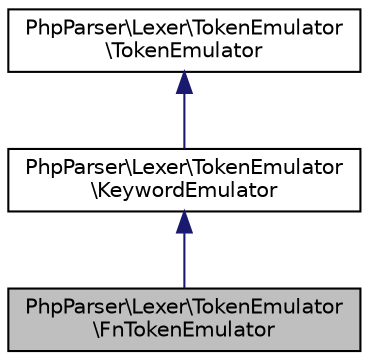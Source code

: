 digraph "PhpParser\Lexer\TokenEmulator\FnTokenEmulator"
{
  edge [fontname="Helvetica",fontsize="10",labelfontname="Helvetica",labelfontsize="10"];
  node [fontname="Helvetica",fontsize="10",shape=record];
  Node0 [label="PhpParser\\Lexer\\TokenEmulator\l\\FnTokenEmulator",height=0.2,width=0.4,color="black", fillcolor="grey75", style="filled", fontcolor="black"];
  Node1 -> Node0 [dir="back",color="midnightblue",fontsize="10",style="solid",fontname="Helvetica"];
  Node1 [label="PhpParser\\Lexer\\TokenEmulator\l\\KeywordEmulator",height=0.2,width=0.4,color="black", fillcolor="white", style="filled",URL="$classPhpParser_1_1Lexer_1_1TokenEmulator_1_1KeywordEmulator.html"];
  Node2 -> Node1 [dir="back",color="midnightblue",fontsize="10",style="solid",fontname="Helvetica"];
  Node2 [label="PhpParser\\Lexer\\TokenEmulator\l\\TokenEmulator",height=0.2,width=0.4,color="black", fillcolor="white", style="filled",URL="$classPhpParser_1_1Lexer_1_1TokenEmulator_1_1TokenEmulator.html"];
}
